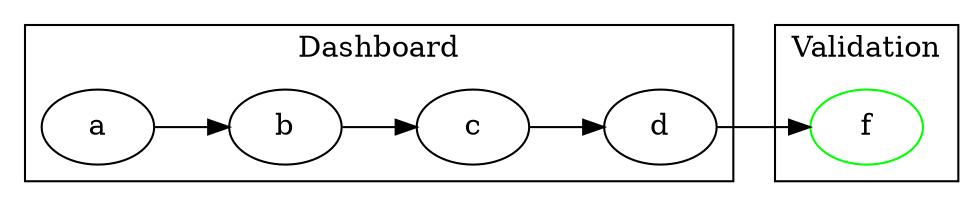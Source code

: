 digraph { 
  rankdir=LR;
  
  subgraph cluster_0 {
    label="Dashboard";
      a -> b;
      b -> c;
      c -> d;
  }
    
  subgraph cluster_1 {
    label="Validation";
      f[color="green"];
      d -> f;
  }
}
